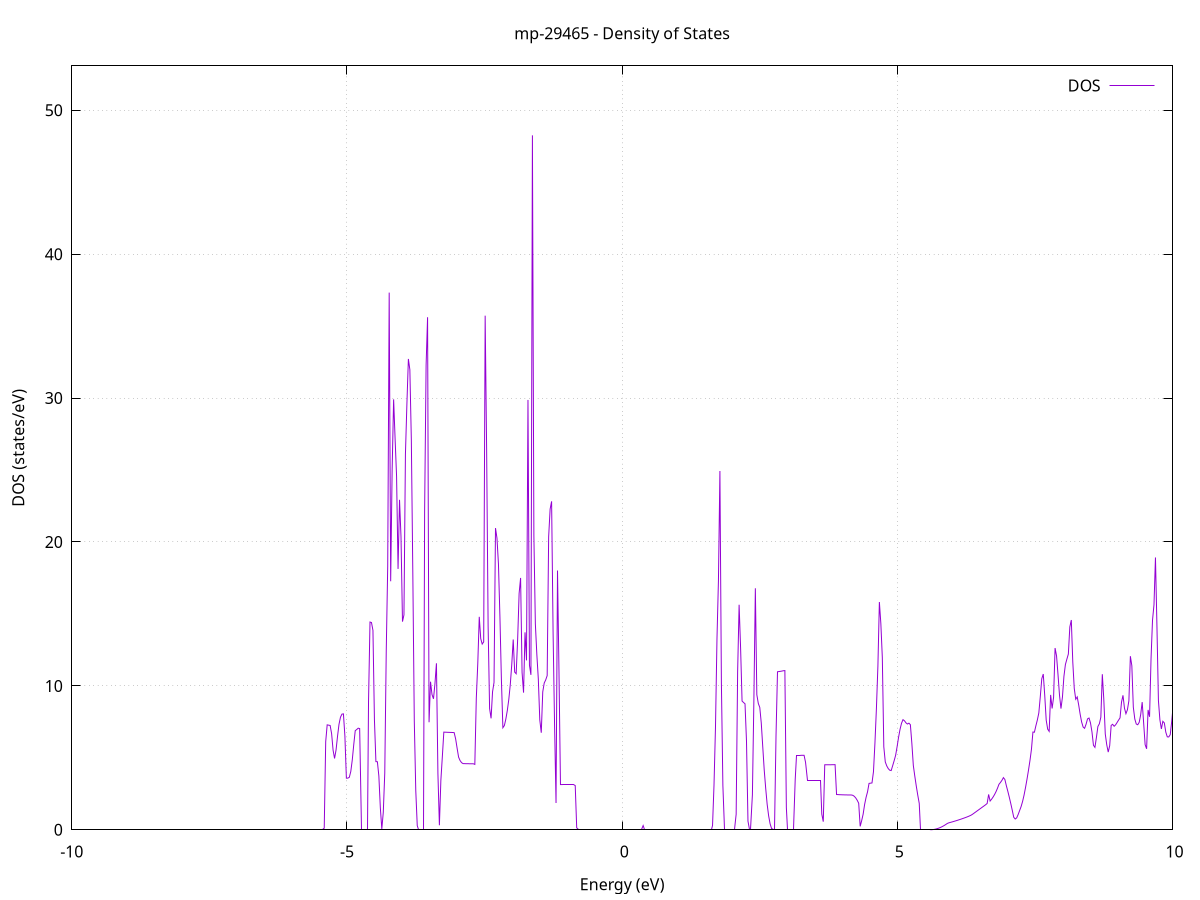 set title 'mp-29465 - Density of States'
set xlabel 'Energy (eV)'
set ylabel 'DOS (states/eV)'
set grid
set xrange [-10:10]
set yrange [0:53.088]
set xzeroaxis lt -1
set terminal png size 800,600
set output 'mp-29465_dos_gnuplot.png'
plot '-' using 1:2 with lines title 'DOS'
-37.364300 0.000000
-37.337500 0.000000
-37.310700 0.000000
-37.283800 0.000000
-37.257000 0.000000
-37.230200 0.000000
-37.203300 0.000000
-37.176500 0.000000
-37.149700 0.000000
-37.122900 0.000000
-37.096000 0.000000
-37.069200 0.000000
-37.042400 0.000000
-37.015600 0.000000
-36.988700 0.000000
-36.961900 0.000000
-36.935100 0.000000
-36.908200 0.000000
-36.881400 0.000000
-36.854600 0.000000
-36.827800 0.000000
-36.800900 0.000000
-36.774100 0.000000
-36.747300 0.000000
-36.720500 0.000000
-36.693600 0.000000
-36.666800 0.000000
-36.640000 0.000000
-36.613100 0.000000
-36.586300 0.000000
-36.559500 0.000000
-36.532700 0.000000
-36.505800 0.000000
-36.479000 0.000000
-36.452200 0.000000
-36.425400 0.000000
-36.398500 0.000000
-36.371700 0.000000
-36.344900 0.000000
-36.318000 0.000000
-36.291200 0.000000
-36.264400 0.000000
-36.237600 0.000000
-36.210700 0.000000
-36.183900 0.000000
-36.157100 0.000000
-36.130300 0.000000
-36.103400 0.000000
-36.076600 0.000000
-36.049800 0.000000
-36.023000 0.000000
-35.996100 0.000000
-35.969300 0.000000
-35.942500 0.000000
-35.915600 0.000000
-35.888800 0.000000
-35.862000 0.000000
-35.835200 0.000000
-35.808300 0.000000
-35.781500 0.000000
-35.754700 0.000000
-35.727900 0.000000
-35.701000 0.000000
-35.674200 0.000000
-35.647400 0.000000
-35.620500 0.000000
-35.593700 0.000000
-35.566900 0.000000
-35.540100 0.000000
-35.513200 0.000000
-35.486400 0.000000
-35.459600 0.000000
-35.432800 0.000000
-35.405900 0.000000
-35.379100 0.000000
-35.352300 0.000000
-35.325400 0.000000
-35.298600 0.000000
-35.271800 0.000000
-35.245000 0.000000
-35.218100 0.000000
-35.191300 0.000000
-35.164500 0.000000
-35.137700 0.000000
-35.110800 0.000000
-35.084000 0.000000
-35.057200 0.000000
-35.030300 0.000000
-35.003500 0.000000
-34.976700 0.000000
-34.949900 0.000000
-34.923000 0.000000
-34.896200 0.000000
-34.869400 0.000000
-34.842600 0.000000
-34.815700 0.000000
-34.788900 0.000000
-34.762100 0.000000
-34.735200 0.000000
-34.708400 87.591500
-34.681600 0.000000
-34.654800 473.503800
-34.627900 0.000000
-34.601100 0.000000
-34.574300 0.000000
-34.547500 0.000000
-34.520600 0.000000
-34.493800 0.000000
-34.467000 0.000000
-34.440100 75.509900
-34.413300 0.000000
-34.386500 0.000000
-34.359700 0.000000
-34.332800 0.000000
-34.306000 0.000000
-34.279200 0.000000
-34.252400 0.000000
-34.225500 0.000000
-34.198700 0.000000
-34.171900 0.000000
-34.145000 0.000000
-34.118200 0.000000
-34.091400 0.000000
-34.064600 0.000000
-34.037700 0.000000
-34.010900 0.000000
-33.984100 0.000000
-33.957300 0.000000
-33.930400 0.000000
-33.903600 0.000000
-33.876800 0.000000
-33.850000 0.000000
-33.823100 0.000000
-33.796300 0.000000
-33.769500 0.000000
-33.742600 0.000000
-33.715800 0.000000
-33.689000 0.000000
-33.662200 0.000000
-33.635300 0.000000
-33.608500 0.000000
-33.581700 0.000000
-33.554900 0.000000
-33.528000 0.000000
-33.501200 0.000000
-33.474400 0.000000
-33.447500 0.000000
-33.420700 0.000000
-33.393900 0.000000
-33.367100 0.000000
-33.340200 0.000000
-33.313400 0.000000
-33.286600 0.000000
-33.259800 0.000000
-33.232900 0.000000
-33.206100 0.000000
-33.179300 0.000000
-33.152400 0.000000
-33.125600 0.000000
-33.098800 0.000000
-33.072000 0.000000
-33.045100 0.000000
-33.018300 0.000000
-32.991500 0.000000
-32.964700 0.000000
-32.937800 0.000000
-32.911000 0.000000
-32.884200 0.000000
-32.857300 0.000000
-32.830500 0.000000
-32.803700 0.000000
-32.776900 0.000000
-32.750000 0.000000
-32.723200 0.000000
-32.696400 0.000000
-32.669600 0.000000
-32.642700 0.000000
-32.615900 0.000000
-32.589100 0.000000
-32.562200 0.000000
-32.535400 0.000000
-32.508600 0.000000
-32.481800 0.000000
-32.454900 0.000000
-32.428100 0.000000
-32.401300 0.000000
-32.374500 0.000000
-32.347600 0.000000
-32.320800 0.000000
-32.294000 0.000000
-32.267100 0.000000
-32.240300 0.000000
-32.213500 0.000000
-32.186700 0.000000
-32.159800 0.000000
-32.133000 0.000000
-32.106200 0.000000
-32.079400 0.000000
-32.052500 0.000000
-32.025700 0.000000
-31.998900 0.000000
-31.972000 0.000000
-31.945200 0.000000
-31.918400 0.000000
-31.891600 0.000000
-31.864700 0.000000
-31.837900 0.000000
-31.811100 0.000000
-31.784300 0.000000
-31.757400 0.000000
-31.730600 0.000000
-31.703800 0.000000
-31.677000 0.000000
-31.650100 0.000000
-31.623300 0.000000
-31.596500 0.000000
-31.569600 0.000000
-31.542800 0.000000
-31.516000 0.000000
-31.489200 0.000000
-31.462300 0.000000
-31.435500 0.000000
-31.408700 0.000000
-31.381900 0.000000
-31.355000 0.000000
-31.328200 0.000000
-31.301400 0.000000
-31.274500 0.000000
-31.247700 0.000000
-31.220900 0.000000
-31.194100 0.000000
-31.167200 0.000000
-31.140400 0.000000
-31.113600 0.000000
-31.086800 0.000000
-31.059900 0.000000
-31.033100 0.000000
-31.006300 0.000000
-30.979400 0.000000
-30.952600 0.000000
-30.925800 0.000000
-30.899000 0.000000
-30.872100 0.000000
-30.845300 0.000000
-30.818500 0.000000
-30.791700 0.000000
-30.764800 0.000000
-30.738000 0.000000
-30.711200 0.000000
-30.684300 0.000000
-30.657500 0.000000
-30.630700 0.000000
-30.603900 0.000000
-30.577000 0.000000
-30.550200 0.000000
-30.523400 0.000000
-30.496600 0.000000
-30.469700 0.000000
-30.442900 0.000000
-30.416100 0.000000
-30.389200 0.000000
-30.362400 0.000000
-30.335600 0.000000
-30.308800 0.000000
-30.281900 0.000000
-30.255100 0.000000
-30.228300 0.000000
-30.201500 0.000000
-30.174600 0.000000
-30.147800 0.000000
-30.121000 0.000000
-30.094100 0.000000
-30.067300 0.000000
-30.040500 0.000000
-30.013700 0.000000
-29.986800 0.000000
-29.960000 0.000000
-29.933200 0.000000
-29.906400 0.000000
-29.879500 0.000000
-29.852700 0.000000
-29.825900 0.000000
-29.799000 0.000000
-29.772200 0.000000
-29.745400 0.000000
-29.718600 0.000000
-29.691700 0.000000
-29.664900 0.000000
-29.638100 0.000000
-29.611300 0.000000
-29.584400 0.000000
-29.557600 0.000000
-29.530800 0.000000
-29.504000 0.000000
-29.477100 0.000000
-29.450300 0.000000
-29.423500 0.000000
-29.396600 0.000000
-29.369800 0.000000
-29.343000 0.000000
-29.316200 0.000000
-29.289300 0.000000
-29.262500 0.000000
-29.235700 0.000000
-29.208900 0.000000
-29.182000 0.000000
-29.155200 0.000000
-29.128400 0.000000
-29.101500 0.000000
-29.074700 0.000000
-29.047900 0.000000
-29.021100 0.000000
-28.994200 0.000000
-28.967400 0.000000
-28.940600 0.000000
-28.913800 0.000000
-28.886900 0.000000
-28.860100 0.000000
-28.833300 0.000000
-28.806400 0.000000
-28.779600 0.000000
-28.752800 0.000000
-28.726000 0.000000
-28.699100 0.000000
-28.672300 0.000000
-28.645500 0.000000
-28.618700 0.000000
-28.591800 0.000000
-28.565000 0.000000
-28.538200 0.000000
-28.511300 0.000000
-28.484500 0.000000
-28.457700 0.000000
-28.430900 0.000000
-28.404000 0.000000
-28.377200 0.000000
-28.350400 0.000000
-28.323600 0.000000
-28.296700 0.000000
-28.269900 0.000000
-28.243100 0.000000
-28.216200 0.000000
-28.189400 0.000000
-28.162600 0.000000
-28.135800 0.000000
-28.108900 0.000000
-28.082100 0.000000
-28.055300 0.000000
-28.028500 0.000000
-28.001600 0.000000
-27.974800 0.000000
-27.948000 0.000000
-27.921100 0.000000
-27.894300 0.000000
-27.867500 0.000000
-27.840700 0.000000
-27.813800 0.000000
-27.787000 0.000000
-27.760200 0.000000
-27.733400 0.000000
-27.706500 0.000000
-27.679700 0.000000
-27.652900 0.000000
-27.626000 0.000000
-27.599200 0.000000
-27.572400 0.000000
-27.545600 0.000000
-27.518700 0.000000
-27.491900 0.000000
-27.465100 0.000000
-27.438300 0.000000
-27.411400 0.000000
-27.384600 0.000000
-27.357800 0.000000
-27.331000 0.000000
-27.304100 0.000000
-27.277300 0.000000
-27.250500 0.000000
-27.223600 0.000000
-27.196800 0.000000
-27.170000 0.000000
-27.143200 0.000000
-27.116300 0.000000
-27.089500 0.000000
-27.062700 0.000000
-27.035900 0.000000
-27.009000 0.000000
-26.982200 0.000000
-26.955400 0.000000
-26.928500 0.000000
-26.901700 0.000000
-26.874900 0.000000
-26.848100 0.000000
-26.821200 0.000000
-26.794400 0.000000
-26.767600 0.000000
-26.740800 0.000000
-26.713900 0.000000
-26.687100 0.000000
-26.660300 0.000000
-26.633400 0.000000
-26.606600 0.000000
-26.579800 0.000000
-26.553000 0.000000
-26.526100 0.000000
-26.499300 0.000000
-26.472500 0.000000
-26.445700 0.000000
-26.418800 0.000000
-26.392000 0.000000
-26.365200 0.000000
-26.338300 0.000000
-26.311500 0.000000
-26.284700 0.000000
-26.257900 0.000000
-26.231000 0.000000
-26.204200 0.000000
-26.177400 0.000000
-26.150600 0.000000
-26.123700 0.000000
-26.096900 0.000000
-26.070100 0.000000
-26.043200 0.000000
-26.016400 0.000000
-25.989600 0.000000
-25.962800 0.000000
-25.935900 0.000000
-25.909100 0.000000
-25.882300 0.000000
-25.855500 0.000000
-25.828600 0.000000
-25.801800 0.000000
-25.775000 0.000000
-25.748100 0.000000
-25.721300 0.000000
-25.694500 0.000000
-25.667700 0.000000
-25.640800 0.000000
-25.614000 0.000000
-25.587200 0.000000
-25.560400 0.000000
-25.533500 0.000000
-25.506700 0.000000
-25.479900 0.000000
-25.453000 0.000000
-25.426200 0.000000
-25.399400 0.000000
-25.372600 0.000000
-25.345700 0.000000
-25.318900 0.000000
-25.292100 0.000000
-25.265300 0.000000
-25.238400 0.000000
-25.211600 0.000000
-25.184800 0.000000
-25.157900 0.000000
-25.131100 0.000000
-25.104300 0.000000
-25.077500 0.000000
-25.050600 0.000000
-25.023800 0.000000
-24.997000 0.000000
-24.970200 0.000000
-24.943300 0.000000
-24.916500 0.000000
-24.889700 0.000000
-24.862900 0.000000
-24.836000 0.000000
-24.809200 0.000000
-24.782400 0.000000
-24.755500 0.000000
-24.728700 0.000000
-24.701900 0.000000
-24.675100 0.000000
-24.648200 0.000000
-24.621400 0.000000
-24.594600 0.000000
-24.567800 0.000000
-24.540900 0.000000
-24.514100 0.000000
-24.487300 0.000000
-24.460400 0.000000
-24.433600 0.000000
-24.406800 0.000000
-24.380000 0.000000
-24.353100 0.000000
-24.326300 0.000000
-24.299500 0.000000
-24.272700 0.000000
-24.245800 0.000000
-24.219000 0.000000
-24.192200 0.000000
-24.165300 0.000000
-24.138500 0.000000
-24.111700 0.000000
-24.084900 0.000000
-24.058000 0.000000
-24.031200 0.000000
-24.004400 0.000000
-23.977600 0.000000
-23.950700 0.000000
-23.923900 0.000000
-23.897100 0.000000
-23.870200 0.000000
-23.843400 0.000000
-23.816600 0.000000
-23.789800 0.000000
-23.762900 0.000000
-23.736100 0.000000
-23.709300 0.000000
-23.682500 0.000000
-23.655600 0.000000
-23.628800 0.000000
-23.602000 0.000000
-23.575100 0.000000
-23.548300 0.000000
-23.521500 0.000000
-23.494700 0.000000
-23.467800 0.000000
-23.441000 0.000000
-23.414200 0.000000
-23.387400 0.000000
-23.360500 0.000000
-23.333700 0.000000
-23.306900 0.000000
-23.280000 0.000000
-23.253200 0.000000
-23.226400 0.000000
-23.199600 0.000000
-23.172700 0.000000
-23.145900 0.000000
-23.119100 0.000000
-23.092300 0.000000
-23.065400 0.000000
-23.038600 0.000000
-23.011800 0.000000
-22.984900 0.000000
-22.958100 0.000000
-22.931300 0.000000
-22.904500 0.000000
-22.877600 0.000000
-22.850800 0.000000
-22.824000 0.000000
-22.797200 0.000000
-22.770300 0.000000
-22.743500 0.000000
-22.716700 0.000000
-22.689900 0.000000
-22.663000 0.000000
-22.636200 0.000000
-22.609400 0.000000
-22.582500 0.000000
-22.555700 0.000000
-22.528900 0.000000
-22.502100 0.000000
-22.475200 0.000000
-22.448400 0.000000
-22.421600 0.000000
-22.394800 0.000000
-22.367900 0.000000
-22.341100 0.000000
-22.314300 0.000000
-22.287400 0.000000
-22.260600 0.000000
-22.233800 0.000000
-22.207000 0.000000
-22.180100 0.000000
-22.153300 0.000000
-22.126500 0.000000
-22.099700 0.000000
-22.072800 0.000000
-22.046000 0.000000
-22.019200 0.000000
-21.992300 0.000000
-21.965500 0.000000
-21.938700 0.000000
-21.911900 0.000000
-21.885000 0.000000
-21.858200 0.000000
-21.831400 0.000000
-21.804600 0.000000
-21.777700 0.000000
-21.750900 0.000000
-21.724100 0.000000
-21.697200 0.000000
-21.670400 0.000000
-21.643600 0.000000
-21.616800 0.000000
-21.589900 0.000000
-21.563100 0.000000
-21.536300 0.000000
-21.509500 0.000000
-21.482600 0.000000
-21.455800 0.000000
-21.429000 0.000000
-21.402100 0.000000
-21.375300 0.000000
-21.348500 0.000000
-21.321700 0.000000
-21.294800 0.000000
-21.268000 0.000000
-21.241200 0.000000
-21.214400 0.000000
-21.187500 0.000000
-21.160700 0.000000
-21.133900 0.000000
-21.107000 0.000000
-21.080200 0.000000
-21.053400 0.000000
-21.026600 0.000000
-20.999700 0.000000
-20.972900 0.000000
-20.946100 0.000000
-20.919300 0.000000
-20.892400 0.000000
-20.865600 0.000000
-20.838800 0.000000
-20.811900 0.000000
-20.785100 0.000000
-20.758300 0.000000
-20.731500 0.000000
-20.704600 0.000000
-20.677800 0.000000
-20.651000 0.000000
-20.624200 0.000000
-20.597300 0.000000
-20.570500 0.000000
-20.543700 0.000000
-20.516900 0.000000
-20.490000 0.000000
-20.463200 0.000000
-20.436400 0.000000
-20.409500 0.000000
-20.382700 0.000000
-20.355900 0.000000
-20.329100 0.000000
-20.302200 0.000000
-20.275400 0.000000
-20.248600 0.000000
-20.221800 0.000000
-20.194900 0.000000
-20.168100 0.000000
-20.141300 0.000000
-20.114400 0.000000
-20.087600 0.000000
-20.060800 0.000000
-20.034000 0.000000
-20.007100 0.000000
-19.980300 0.000000
-19.953500 0.000000
-19.926700 0.000000
-19.899800 0.000000
-19.873000 0.000000
-19.846200 0.000000
-19.819300 0.000000
-19.792500 0.000000
-19.765700 0.000000
-19.738900 0.000000
-19.712000 0.000000
-19.685200 0.000000
-19.658400 0.000000
-19.631600 0.000000
-19.604700 0.000000
-19.577900 0.000000
-19.551100 0.000000
-19.524200 0.000000
-19.497400 0.000000
-19.470600 0.000000
-19.443800 0.000000
-19.416900 0.000000
-19.390100 0.000000
-19.363300 0.000000
-19.336500 0.000000
-19.309600 0.000000
-19.282800 0.000000
-19.256000 0.000000
-19.229100 0.000000
-19.202300 0.000000
-19.175500 0.000000
-19.148700 0.000000
-19.121800 0.000000
-19.095000 0.000000
-19.068200 0.000000
-19.041400 0.000000
-19.014500 0.000000
-18.987700 0.000000
-18.960900 0.000000
-18.934000 0.000000
-18.907200 0.000000
-18.880400 0.000000
-18.853600 0.000000
-18.826700 0.000000
-18.799900 0.000000
-18.773100 0.000000
-18.746300 0.000000
-18.719400 0.000000
-18.692600 0.000000
-18.665800 0.000000
-18.638900 0.000000
-18.612100 0.000000
-18.585300 0.000000
-18.558500 0.000000
-18.531600 0.000000
-18.504800 0.000000
-18.478000 0.000000
-18.451200 0.000000
-18.424300 0.000000
-18.397500 0.000000
-18.370700 0.000000
-18.343900 0.000000
-18.317000 0.000000
-18.290200 0.000000
-18.263400 0.000000
-18.236500 0.000000
-18.209700 0.000000
-18.182900 0.000000
-18.156100 0.000000
-18.129200 0.000000
-18.102400 0.000000
-18.075600 0.000000
-18.048800 0.000000
-18.021900 0.000000
-17.995100 0.000000
-17.968300 0.000000
-17.941400 0.000000
-17.914600 0.000000
-17.887800 0.000000
-17.861000 0.000000
-17.834100 0.000000
-17.807300 0.000000
-17.780500 0.000000
-17.753700 0.000000
-17.726800 0.000000
-17.700000 0.000000
-17.673200 0.000000
-17.646300 0.000000
-17.619500 0.000000
-17.592700 0.000000
-17.565900 0.000000
-17.539000 0.000000
-17.512200 0.000000
-17.485400 0.000000
-17.458600 0.000000
-17.431700 0.000000
-17.404900 0.000000
-17.378100 0.000000
-17.351200 0.000000
-17.324400 0.000000
-17.297600 0.000000
-17.270800 0.000000
-17.243900 0.000000
-17.217100 0.000000
-17.190300 0.000000
-17.163500 0.000000
-17.136600 0.000000
-17.109800 0.000000
-17.083000 0.000000
-17.056100 0.000000
-17.029300 0.000000
-17.002500 0.000000
-16.975700 0.000000
-16.948800 0.000000
-16.922000 0.000000
-16.895200 0.000000
-16.868400 0.000000
-16.841500 0.000000
-16.814700 0.000000
-16.787900 0.000000
-16.761000 0.000000
-16.734200 0.000000
-16.707400 0.000000
-16.680600 0.000000
-16.653700 0.000000
-16.626900 0.000000
-16.600100 0.000000
-16.573300 0.000000
-16.546400 0.000000
-16.519600 0.000000
-16.492800 0.000000
-16.465900 0.000000
-16.439100 0.000000
-16.412300 0.000000
-16.385500 0.000000
-16.358600 0.000000
-16.331800 0.000000
-16.305000 0.000000
-16.278200 0.000000
-16.251300 0.000000
-16.224500 0.000000
-16.197700 0.000000
-16.170900 0.000000
-16.144000 0.000000
-16.117200 0.000000
-16.090400 0.000000
-16.063500 0.000000
-16.036700 0.000000
-16.009900 0.000000
-15.983100 0.000000
-15.956200 0.000000
-15.929400 0.000000
-15.902600 0.000000
-15.875800 0.000000
-15.848900 0.000000
-15.822100 0.000000
-15.795300 0.000000
-15.768400 0.000000
-15.741600 0.000000
-15.714800 0.000000
-15.688000 0.000000
-15.661100 0.000000
-15.634300 0.000000
-15.607500 0.000000
-15.580700 0.003400
-15.553800 9.785900
-15.527000 14.545800
-15.500200 14.142400
-15.473300 11.256600
-15.446500 11.293700
-15.419700 11.335700
-15.392900 0.000000
-15.366000 0.000000
-15.339200 0.000000
-15.312400 0.000000
-15.285600 0.000000
-15.258700 0.000000
-15.231900 559.728500
-15.205100 0.000000
-15.178200 0.000000
-15.151400 0.000000
-15.124600 0.000000
-15.097800 0.000000
-15.070900 0.000000
-15.044100 0.000000
-15.017300 0.000000
-14.990500 0.000000
-14.963600 0.000000
-14.936800 0.000000
-14.910000 0.000000
-14.883100 0.000000
-14.856300 9.176900
-14.829500 9.171200
-14.802700 9.165800
-14.775800 9.160400
-14.749000 11.865500
-14.722200 11.865700
-14.695400 11.866100
-14.668500 0.000000
-14.641700 0.000000
-14.614900 0.000000
-14.588000 0.000000
-14.561200 0.000000
-14.534400 0.000000
-14.507600 0.000000
-14.480700 0.000000
-14.453900 0.000000
-14.427100 0.000000
-14.400300 0.000000
-14.373400 0.000000
-14.346600 64.303800
-14.319800 20.166300
-14.292900 0.000000
-14.266100 0.000000
-14.239300 0.000000
-14.212500 39.430700
-14.185600 65.299000
-14.158800 0.000000
-14.132000 0.000000
-14.105200 0.000000
-14.078300 25.383200
-14.051500 15.748000
-14.024700 12.886100
-13.997800 12.896400
-13.971000 1.377200
-13.944200 0.000000
-13.917400 11.796100
-13.890500 12.084700
-13.863700 12.080600
-13.836900 21.204200
-13.810100 22.463700
-13.783200 0.000000
-13.756400 0.000000
-13.729600 0.000000
-13.702800 0.000000
-13.675900 0.000000
-13.649100 0.000000
-13.622300 0.000000
-13.595400 0.000000
-13.568600 0.000000
-13.541800 0.000000
-13.515000 0.000000
-13.488100 0.000000
-13.461300 0.000000
-13.434500 0.000000
-13.407700 0.000000
-13.380800 0.000000
-13.354000 0.000000
-13.327200 0.000000
-13.300300 0.000000
-13.273500 0.000000
-13.246700 0.000000
-13.219900 0.000000
-13.193000 0.000000
-13.166200 0.000000
-13.139400 0.000000
-13.112600 0.000000
-13.085700 0.000000
-13.058900 0.000000
-13.032100 0.000000
-13.005200 0.000000
-12.978400 0.000000
-12.951600 0.000000
-12.924800 0.000000
-12.897900 0.000000
-12.871100 0.000000
-12.844300 0.000000
-12.817500 0.000000
-12.790600 0.000000
-12.763800 0.000000
-12.737000 0.000000
-12.710100 0.000000
-12.683300 0.000000
-12.656500 0.000000
-12.629700 0.000000
-12.602800 0.000000
-12.576000 0.000000
-12.549200 0.000000
-12.522400 0.000000
-12.495500 0.000000
-12.468700 0.000000
-12.441900 0.000000
-12.415000 0.000000
-12.388200 0.000000
-12.361400 0.000000
-12.334600 0.000000
-12.307700 0.000000
-12.280900 0.000000
-12.254100 0.000000
-12.227300 0.000000
-12.200400 0.000000
-12.173600 0.000000
-12.146800 0.000000
-12.119900 0.000000
-12.093100 0.000000
-12.066300 0.000000
-12.039500 0.000000
-12.012600 0.000000
-11.985800 0.000000
-11.959000 0.000000
-11.932200 0.000000
-11.905300 0.000000
-11.878500 0.000000
-11.851700 0.000000
-11.824800 0.000000
-11.798000 0.000000
-11.771200 0.000000
-11.744400 0.000000
-11.717500 0.000000
-11.690700 0.000000
-11.663900 0.000000
-11.637100 0.000000
-11.610200 0.000000
-11.583400 0.000000
-11.556600 0.000000
-11.529800 0.000000
-11.502900 0.000000
-11.476100 0.000000
-11.449300 0.000000
-11.422400 0.000000
-11.395600 0.000000
-11.368800 0.000000
-11.342000 0.000000
-11.315100 0.000000
-11.288300 0.000000
-11.261500 0.000000
-11.234700 0.000000
-11.207800 0.000000
-11.181000 0.000000
-11.154200 0.000000
-11.127300 0.000000
-11.100500 0.000000
-11.073700 0.000000
-11.046900 0.000000
-11.020000 0.000000
-10.993200 0.000000
-10.966400 0.000000
-10.939600 0.000000
-10.912700 0.000000
-10.885900 0.000000
-10.859100 0.000000
-10.832200 0.000000
-10.805400 0.000000
-10.778600 0.000000
-10.751800 0.000000
-10.724900 0.000000
-10.698100 0.000000
-10.671300 0.000000
-10.644500 0.000000
-10.617600 0.000000
-10.590800 0.000000
-10.564000 0.000000
-10.537100 0.000000
-10.510300 0.000000
-10.483500 0.000000
-10.456700 0.000000
-10.429800 0.000000
-10.403000 0.000000
-10.376200 0.000000
-10.349400 0.000000
-10.322500 0.000000
-10.295700 0.000000
-10.268900 0.000000
-10.242000 0.000000
-10.215200 0.000000
-10.188400 0.000000
-10.161600 0.000000
-10.134700 0.000000
-10.107900 0.000000
-10.081100 0.000000
-10.054300 0.000000
-10.027400 0.000000
-10.000600 0.000000
-9.973800 0.000000
-9.946900 0.000000
-9.920100 0.000000
-9.893300 0.000000
-9.866500 0.000000
-9.839600 0.000000
-9.812800 0.000000
-9.786000 0.000000
-9.759200 0.000000
-9.732300 0.000000
-9.705500 0.000000
-9.678700 0.000000
-9.651800 0.000000
-9.625000 0.000000
-9.598200 0.000000
-9.571400 0.000000
-9.544500 0.000000
-9.517700 0.000000
-9.490900 0.000000
-9.464100 0.000000
-9.437200 0.000000
-9.410400 0.000000
-9.383600 0.000000
-9.356800 0.000000
-9.329900 0.000000
-9.303100 0.000000
-9.276300 0.000000
-9.249400 0.000000
-9.222600 0.000000
-9.195800 0.000000
-9.169000 0.000000
-9.142100 0.000000
-9.115300 0.000000
-9.088500 0.000000
-9.061700 0.000000
-9.034800 0.000000
-9.008000 0.000000
-8.981200 0.000000
-8.954300 0.000000
-8.927500 0.000000
-8.900700 0.000000
-8.873900 0.000000
-8.847000 0.000000
-8.820200 0.000000
-8.793400 0.000000
-8.766600 0.000000
-8.739700 0.000000
-8.712900 0.000000
-8.686100 0.000000
-8.659200 0.000000
-8.632400 0.000000
-8.605600 0.000000
-8.578800 0.000000
-8.551900 0.000000
-8.525100 0.000000
-8.498300 0.000000
-8.471500 0.000000
-8.444600 0.000000
-8.417800 0.000000
-8.391000 0.000000
-8.364100 0.000000
-8.337300 0.000000
-8.310500 0.000000
-8.283700 0.000000
-8.256800 0.000000
-8.230000 0.000000
-8.203200 0.000000
-8.176400 0.000000
-8.149500 0.000000
-8.122700 0.000000
-8.095900 0.000000
-8.069000 0.000000
-8.042200 0.000000
-8.015400 0.000000
-7.988600 0.000000
-7.961700 0.000000
-7.934900 0.000000
-7.908100 0.000000
-7.881300 0.000000
-7.854400 0.000000
-7.827600 0.000000
-7.800800 0.000000
-7.773900 0.000000
-7.747100 0.000000
-7.720300 0.000000
-7.693500 0.000000
-7.666600 0.000000
-7.639800 0.000000
-7.613000 0.000000
-7.586200 0.000000
-7.559300 0.000000
-7.532500 0.000000
-7.505700 0.000000
-7.478800 0.000000
-7.452000 0.000000
-7.425200 0.000000
-7.398400 0.000000
-7.371500 0.000000
-7.344700 0.000000
-7.317900 0.000000
-7.291100 0.000000
-7.264200 0.000000
-7.237400 0.000000
-7.210600 0.000000
-7.183800 0.000000
-7.156900 0.000000
-7.130100 0.000000
-7.103300 0.000000
-7.076400 0.000000
-7.049600 0.000000
-7.022800 0.000000
-6.996000 0.000000
-6.969100 0.000000
-6.942300 0.000000
-6.915500 0.000000
-6.888700 0.000000
-6.861800 0.000000
-6.835000 0.000000
-6.808200 0.000000
-6.781300 0.000000
-6.754500 0.000000
-6.727700 0.000000
-6.700900 0.000000
-6.674000 0.000000
-6.647200 0.000000
-6.620400 0.000000
-6.593600 0.000000
-6.566700 0.000000
-6.539900 0.000000
-6.513100 0.000000
-6.486200 0.000000
-6.459400 0.000000
-6.432600 0.000000
-6.405800 0.000000
-6.378900 0.000000
-6.352100 0.000000
-6.325300 0.000000
-6.298500 0.000000
-6.271600 0.000000
-6.244800 0.000000
-6.218000 0.000000
-6.191100 0.000000
-6.164300 0.000000
-6.137500 0.000000
-6.110700 0.000000
-6.083800 0.000000
-6.057000 0.000000
-6.030200 0.000000
-6.003400 0.000000
-5.976500 0.000000
-5.949700 0.000000
-5.922900 0.000000
-5.896000 0.000000
-5.869200 0.000000
-5.842400 0.000000
-5.815600 0.000000
-5.788700 0.000000
-5.761900 0.000000
-5.735100 0.000000
-5.708300 0.000000
-5.681400 0.000000
-5.654600 0.000000
-5.627800 0.000000
-5.600900 0.000000
-5.574100 0.000000
-5.547300 0.000000
-5.520500 0.000000
-5.493600 0.000000
-5.466800 0.000000
-5.440000 0.000000
-5.413200 0.112600
-5.386300 6.130000
-5.359500 7.291800
-5.332700 7.270400
-5.305800 7.248400
-5.279000 6.679700
-5.252200 5.530100
-5.225400 4.957400
-5.198500 5.539600
-5.171700 6.490100
-5.144900 7.326300
-5.118100 7.820800
-5.091200 8.037500
-5.064400 8.055300
-5.037600 6.514200
-5.010700 3.585300
-4.983900 3.590200
-4.957100 3.648600
-4.930300 4.056100
-4.903400 4.860800
-4.876600 5.925600
-4.849800 6.887300
-4.823000 6.967100
-4.796100 7.060100
-4.769300 7.033500
-4.742500 0.000000
-4.715700 0.000000
-4.688800 0.000000
-4.662000 0.000000
-4.635200 0.000000
-4.608300 8.911500
-4.581500 14.438300
-4.554700 14.403300
-4.527900 13.856700
-4.501000 7.644900
-4.474200 4.736400
-4.447400 4.728400
-4.420600 3.738200
-4.393700 1.530100
-4.366900 0.058700
-4.340100 1.216200
-4.313200 3.946700
-4.286400 12.383200
-4.259600 18.327200
-4.232800 37.329800
-4.205900 17.271400
-4.179100 25.026200
-4.152300 29.912200
-4.125500 27.182000
-4.098600 24.556700
-4.071800 18.127400
-4.045000 22.929200
-4.018100 20.353000
-3.991300 14.464800
-3.964500 14.935200
-3.937700 26.107200
-3.910800 29.621000
-3.884000 32.720100
-3.857200 31.970800
-3.830400 27.103500
-3.803500 17.820300
-3.776700 7.563000
-3.749900 2.728800
-3.723000 0.285700
-3.696200 0.000000
-3.669400 0.000000
-3.642600 0.000000
-3.615700 0.000000
-3.588900 22.195700
-3.562100 32.282300
-3.535300 35.619200
-3.508400 7.471300
-3.481600 10.291300
-3.454800 9.397500
-3.427900 9.101600
-3.401100 10.159900
-3.374300 11.568900
-3.347500 3.913500
-3.320600 0.314000
-3.293800 3.438500
-3.267000 5.084100
-3.240200 6.787000
-3.213300 6.781900
-3.186500 6.777000
-3.159700 6.772400
-3.132800 6.768000
-3.106000 6.763900
-3.079200 6.760100
-3.052400 6.751600
-3.025500 6.316500
-2.998700 5.669900
-2.971900 5.049800
-2.945100 4.811500
-2.918200 4.667600
-2.891400 4.600100
-2.864600 4.595500
-2.837700 4.593300
-2.810900 4.591300
-2.784100 4.589500
-2.757300 4.587900
-2.730400 4.586500
-2.703600 4.585300
-2.676800 4.542800
-2.650000 9.147800
-2.623100 11.565900
-2.596300 14.798700
-2.569500 13.282300
-2.542700 12.905300
-2.515800 13.056900
-2.489000 35.726100
-2.462200 26.374500
-2.435300 14.172400
-2.408500 8.427500
-2.381700 7.744400
-2.354900 9.583200
-2.328000 10.239800
-2.301200 20.966000
-2.274400 20.265700
-2.247600 18.482600
-2.220700 14.797900
-2.193900 10.445200
-2.167100 7.091500
-2.140200 7.242400
-2.113400 7.689900
-2.086600 8.286700
-2.059800 9.050700
-2.032900 10.074700
-2.006100 11.463600
-1.979300 13.223700
-1.952500 10.957900
-1.925600 10.844100
-1.898800 13.222100
-1.872000 16.425500
-1.845100 17.502000
-1.818300 10.936400
-1.791500 9.530300
-1.764700 13.722000
-1.737800 11.772900
-1.711000 29.872200
-1.684200 11.437300
-1.657400 10.765300
-1.630500 48.262200
-1.603700 20.435000
-1.576900 14.307300
-1.550000 12.178100
-1.523200 10.477200
-1.496400 7.636100
-1.469600 6.744200
-1.442700 9.581200
-1.415900 10.198900
-1.389100 10.414000
-1.362300 10.714300
-1.335400 20.363800
-1.308600 22.287000
-1.281800 22.824100
-1.254900 13.752600
-1.228100 7.331300
-1.201300 1.861900
-1.174500 18.013800
-1.147600 10.970200
-1.120800 3.142800
-1.094000 3.142600
-1.067200 3.142400
-1.040300 3.142300
-1.013500 3.142100
-0.986700 3.142000
-0.959800 3.141900
-0.933000 3.141800
-0.906200 3.141700
-0.879400 3.141600
-0.852500 3.071500
-0.825700 0.138300
-0.798900 0.000000
-0.772100 0.000000
-0.745200 0.000000
-0.718400 0.000000
-0.691600 0.000000
-0.664700 0.000000
-0.637900 0.000000
-0.611100 0.000000
-0.584300 0.000000
-0.557400 0.000000
-0.530600 0.000000
-0.503800 0.000000
-0.477000 0.000000
-0.450100 0.000000
-0.423300 0.000000
-0.396500 0.000000
-0.369700 0.000000
-0.342800 0.000000
-0.316000 0.000000
-0.289200 0.000000
-0.262300 0.000000
-0.235500 0.000000
-0.208700 0.000000
-0.181900 0.000000
-0.155000 0.000000
-0.128200 0.000000
-0.101400 0.000000
-0.074600 0.000000
-0.047700 0.000000
-0.020900 0.000000
0.005900 0.000000
0.032800 0.000000
0.059600 0.000000
0.086400 0.000000
0.113200 0.000000
0.140100 0.000000
0.166900 0.000000
0.193700 0.000000
0.220500 0.000000
0.247400 0.000000
0.274200 0.000000
0.301000 0.000000
0.327900 0.000000
0.354700 0.000000
0.381500 0.293800
0.408300 0.000000
0.435200 0.000000
0.462000 0.000000
0.488800 0.000000
0.515600 0.000000
0.542500 0.000000
0.569300 0.000000
0.596100 0.000000
0.623000 0.000000
0.649800 0.000000
0.676600 0.000000
0.703400 0.000000
0.730300 0.000000
0.757100 0.000000
0.783900 0.000000
0.810700 0.000000
0.837600 0.000000
0.864400 0.000000
0.891200 0.000000
0.918100 0.000000
0.944900 0.000000
0.971700 0.000000
0.998500 0.000000
1.025400 0.000000
1.052200 0.000000
1.079000 0.000000
1.105800 0.000000
1.132700 0.000000
1.159500 0.000000
1.186300 0.000000
1.213200 0.000000
1.240000 0.000000
1.266800 0.000000
1.293600 0.000000
1.320500 0.000000
1.347300 0.000000
1.374100 0.000000
1.400900 0.000000
1.427800 0.000000
1.454600 0.000000
1.481400 0.000000
1.508300 0.000000
1.535100 0.000000
1.561900 0.000000
1.588700 0.000000
1.615600 0.000000
1.642400 0.299200
1.669200 3.104700
1.696000 7.130000
1.722900 13.242000
1.749700 17.332100
1.776500 24.934100
1.803300 10.203000
1.830200 3.085900
1.857000 0.000000
1.883800 0.000000
1.910700 0.000000
1.937500 0.000000
1.964300 0.000000
1.991100 0.000000
2.018000 0.000000
2.044800 0.000000
2.071600 1.078200
2.098400 10.980300
2.125300 15.639300
2.152100 12.651700
2.178900 8.946300
2.205800 8.845000
2.232600 8.754700
2.259400 6.169800
2.286200 0.601600
2.313100 0.000000
2.339900 0.000000
2.366700 2.423800
2.393500 8.973400
2.420400 16.782200
2.447200 9.386100
2.474000 8.780700
2.500900 8.500800
2.527700 7.429000
2.554500 5.792700
2.581300 4.169300
2.608200 2.887000
2.635000 1.767300
2.661800 0.968600
2.688600 0.409200
2.715500 0.087100
2.742300 0.000000
2.769100 0.000000
2.796000 6.551600
2.822800 10.980200
2.849600 10.996700
2.876400 11.011500
2.903300 11.030200
2.930100 11.052700
2.956900 11.061800
2.983700 1.541700
3.010600 0.000000
3.037400 0.000000
3.064200 0.000000
3.091100 0.000000
3.117900 0.000000
3.144700 3.495200
3.171500 5.174400
3.198400 5.174300
3.225200 5.174400
3.252000 5.174900
3.278800 5.175700
3.305700 5.176900
3.332500 4.688700
3.359300 3.457100
3.386200 3.457100
3.413000 3.457100
3.439800 3.457200
3.466600 3.457200
3.493500 3.457300
3.520300 3.457300
3.547100 3.457300
3.573900 3.457400
3.600800 3.457400
3.627600 1.084100
3.654400 0.564100
3.681300 4.516800
3.708100 4.516500
3.734900 4.516800
3.761700 4.517700
3.788600 4.519100
3.815400 4.521100
3.842200 4.523600
3.869000 4.526700
3.895900 2.449400
3.922700 2.443800
3.949500 2.438700
3.976300 2.434200
4.003200 2.430200
4.030000 2.426800
4.056800 2.423900
4.083700 2.421600
4.110500 2.419800
4.137300 2.418600
4.164100 2.417900
4.191000 2.395300
4.217800 2.326500
4.244600 2.211300
4.271400 2.049900
4.298300 1.842200
4.325100 0.236400
4.351900 0.630200
4.378800 1.082000
4.405600 1.756300
4.432400 2.253100
4.459200 2.642100
4.486100 3.223400
4.512900 3.239000
4.539700 3.254300
4.566500 4.030500
4.593400 6.032400
4.620200 8.430600
4.647000 11.352700
4.673900 15.828800
4.700700 14.335000
4.727500 11.969200
4.754300 5.767800
4.781200 4.715700
4.808000 4.439500
4.834800 4.254000
4.861600 4.139800
4.888500 4.115700
4.915300 4.451700
4.942100 4.797200
4.969000 5.172900
4.995800 5.769300
5.022600 6.430100
5.049400 6.978500
5.076300 7.404300
5.103100 7.653700
5.129900 7.574600
5.156700 7.433000
5.183600 7.349900
5.210400 7.408500
5.237200 7.304400
5.264100 6.000000
5.290900 4.465100
5.317700 3.722800
5.344500 3.036600
5.371400 2.406700
5.398200 1.833100
5.425000 0.000000
5.451800 0.000000
5.478700 0.000000
5.505500 0.000000
5.532300 0.000000
5.559200 0.000000
5.586000 0.000000
5.612800 0.002000
5.639600 0.010100
5.666500 0.024600
5.693300 0.045500
5.720100 0.072600
5.746900 0.106100
5.773800 0.146000
5.800600 0.192100
5.827400 0.244600
5.854300 0.303400
5.881100 0.368600
5.907900 0.438100
5.934700 0.481600
5.961600 0.509800
5.988400 0.538400
6.015200 0.567900
6.042000 0.598400
6.068900 0.629800
6.095700 0.662200
6.122500 0.695500
6.149400 0.729800
6.176200 0.764900
6.203000 0.801100
6.229800 0.838100
6.256700 0.876200
6.283500 0.917000
6.310300 0.961100
6.337100 1.008600
6.364000 1.071200
6.390800 1.144600
6.417600 1.219200
6.444400 1.293800
6.471300 1.368400
6.498100 1.443000
6.524900 1.517500
6.551800 1.592000
6.578600 1.666500
6.605400 1.742100
6.632200 1.827300
6.659100 2.457900
6.685900 1.998300
6.712700 2.124000
6.739500 2.273100
6.766400 2.445600
6.793200 2.648900
6.820000 2.887500
6.846900 3.161500
6.873700 3.285500
6.900500 3.433700
6.927300 3.625500
6.954200 3.494000
6.981000 3.065200
7.007800 2.675700
7.034600 2.261400
7.061500 1.822500
7.088300 1.358900
7.115100 0.872100
7.142000 0.748700
7.168800 0.826500
7.195600 1.062400
7.222400 1.338200
7.249300 1.614100
7.276100 1.969200
7.302900 2.410100
7.329700 2.939500
7.356600 3.520300
7.383400 4.142300
7.410200 4.812600
7.437100 5.591800
7.463900 6.793900
7.490700 6.779500
7.517500 7.224900
7.544400 7.631300
7.571200 8.120700
7.598000 9.256600
7.624800 10.494200
7.651700 10.822800
7.678500 9.344300
7.705300 7.621800
7.732200 6.991800
7.759000 6.838900
7.785800 9.372600
7.812600 8.431000
7.839500 9.211500
7.866300 12.629500
7.893100 12.085800
7.919900 10.773700
7.946800 9.358400
7.973600 8.422700
8.000400 9.225700
8.027300 10.659300
8.054100 11.483500
8.080900 11.857800
8.107700 12.213100
8.134600 14.096000
8.161400 14.577200
8.188200 11.658900
8.215000 9.824200
8.241900 9.071900
8.268700 9.232300
8.295500 8.672000
8.322400 8.022100
8.349200 7.486100
8.376000 7.140600
8.402800 7.051000
8.429700 7.337500
8.456500 7.709200
8.483300 7.766600
8.510100 7.422500
8.537000 6.791900
8.563800 5.871100
8.590600 5.726800
8.617400 6.414400
8.644300 7.177600
8.671100 7.366200
8.697900 7.820200
8.724800 10.811900
8.751600 9.074300
8.778400 6.659200
8.805200 5.909600
8.832100 5.399300
8.858900 5.842900
8.885700 7.253800
8.912500 7.329800
8.939400 7.192700
8.966200 7.292200
8.993000 7.452300
9.019900 7.621000
9.046700 7.775700
9.073500 8.867800
9.100300 9.344400
9.127200 8.453700
9.154000 8.065500
9.180800 8.338500
9.207600 8.967100
9.234500 12.063500
9.261300 11.399900
9.288100 8.519900
9.315000 7.696100
9.341800 7.349600
9.368600 7.299100
9.395400 7.471000
9.422300 8.008700
9.449100 8.873700
9.475900 7.415900
9.502700 5.914800
9.529600 5.626900
9.556400 8.329900
9.583200 7.851800
9.610100 11.887200
9.636900 14.566700
9.663700 15.631000
9.690500 18.922700
9.717400 14.137700
9.744200 8.985100
9.771000 7.645900
9.797800 7.007400
9.824700 7.538600
9.851500 7.426400
9.878300 6.783400
9.905200 6.457600
9.932000 6.451000
9.958800 6.608500
9.985600 7.527400
10.012500 8.648000
10.039300 9.969200
10.066100 9.696200
10.092900 8.914900
10.119800 8.779000
10.146600 8.299500
10.173400 8.431500
10.200300 8.651900
10.227100 8.849500
10.253900 8.605600
10.280700 8.508800
10.307600 9.308700
10.334400 11.110900
10.361200 12.914600
10.388000 14.862600
10.414900 13.572300
10.441700 11.577700
10.468500 11.744700
10.495400 13.512100
10.522200 12.946000
10.549000 10.686100
10.575800 9.421500
10.602700 8.806900
10.629500 8.375200
10.656300 9.650600
10.683100 10.582900
10.710000 13.604500
10.736800 9.963000
10.763600 8.378200
10.790400 9.114500
10.817300 10.395700
10.844100 10.773300
10.870900 10.337600
10.897800 9.716700
10.924600 8.764300
10.951400 8.046100
10.978200 10.788100
11.005100 12.660600
11.031900 11.769600
11.058700 11.547700
11.085500 10.740900
11.112400 11.263500
11.139200 11.519800
11.166000 11.426800
11.192900 11.228200
11.219700 11.412600
11.246500 10.379700
11.273300 11.415600
11.300200 12.591700
11.327000 13.250600
11.353800 12.800800
11.380600 11.975400
11.407500 12.381900
11.434300 12.728000
11.461100 12.425100
11.488000 9.031500
11.514800 7.402400
11.541600 6.501100
11.568400 6.105900
11.595300 7.169600
11.622100 9.356400
11.648900 12.400500
11.675700 14.576800
11.702600 15.225100
11.729400 15.026700
11.756200 12.786400
11.783100 11.544500
11.809900 10.856600
11.836700 10.579400
11.863500 10.255800
11.890400 11.385900
11.917200 13.804500
11.944000 45.739700
11.970800 21.448900
11.997700 20.130700
12.024500 19.789000
12.051300 13.048900
12.078200 10.379100
12.105000 9.164600
12.131800 11.087900
12.158600 9.613300
12.185500 9.644100
12.212300 10.786200
12.239100 9.133700
12.265900 8.705400
12.292800 9.156100
12.319600 8.761200
12.346400 8.446000
12.373300 8.555300
12.400100 8.797300
12.426900 9.118400
12.453700 9.109900
12.480600 9.280800
12.507400 11.315700
12.534200 11.848500
12.561000 12.451900
12.587900 12.078300
12.614700 11.155200
12.641500 10.975000
12.668400 11.794900
12.695200 12.009300
12.722000 11.736700
12.748800 11.216100
12.775700 10.783900
12.802500 10.361400
12.829300 9.646900
12.856100 9.464200
12.883000 9.427600
12.909800 9.406400
12.936600 9.001500
12.963400 8.796200
12.990300 9.172400
13.017100 9.389600
13.043900 9.227400
13.070800 8.662100
13.097600 8.166800
13.124400 7.596000
13.151200 7.639900
13.178100 9.550900
13.204900 14.525200
13.231700 14.158700
13.258500 11.551000
13.285400 11.445100
13.312200 10.356500
13.339000 8.551300
13.365900 7.041300
13.392700 5.974900
13.419500 5.068700
13.446300 3.854900
13.473200 2.870100
13.500000 2.231200
13.526800 1.853400
13.553600 1.612200
13.580500 1.397500
13.607300 1.165100
13.634100 0.914800
13.661000 0.673800
13.687800 0.490200
13.714600 0.365000
13.741400 0.271700
13.768300 0.189000
13.795100 0.116800
13.821900 0.055200
13.848700 0.004100
13.875600 0.000000
13.902400 0.000000
13.929200 0.000000
13.956100 0.000000
13.982900 0.000000
14.009700 0.000000
14.036500 0.000000
14.063400 0.000000
14.090200 0.000000
14.117000 0.000000
14.143800 0.000000
14.170700 0.000000
14.197500 0.000000
14.224300 0.000000
14.251200 0.000000
14.278000 0.000000
14.304800 0.000000
14.331600 0.000000
14.358500 0.000000
14.385300 0.000000
14.412100 0.000000
14.438900 0.000000
14.465800 0.000000
14.492600 0.000000
14.519400 0.000000
14.546300 0.000000
14.573100 0.000000
14.599900 0.000000
14.626700 0.000000
14.653600 0.000000
14.680400 0.000000
14.707200 0.000000
14.734000 0.000000
14.760900 0.000000
14.787700 0.000000
14.814500 0.000000
14.841400 0.000000
14.868200 0.000000
14.895000 0.000000
14.921800 0.000000
14.948700 0.000000
14.975500 0.000000
15.002300 0.000000
15.029100 0.000000
15.056000 0.000000
15.082800 0.000000
15.109600 0.000000
15.136400 0.000000
15.163300 0.000000
15.190100 0.000000
15.216900 0.000000
15.243800 0.000000
15.270600 0.000000
15.297400 0.000000
15.324200 0.000000
15.351100 0.000000
15.377900 0.000000
15.404700 0.000000
15.431500 0.000000
15.458400 0.000000
15.485200 0.000000
15.512000 0.000000
15.538900 0.000000
15.565700 0.000000
15.592500 0.000000
15.619300 0.000000
15.646200 0.000000
15.673000 0.000000
15.699800 0.000000
15.726600 0.000000
15.753500 0.000000
15.780300 0.000000
15.807100 0.000000
15.834000 0.000000
15.860800 0.000000
15.887600 0.000000
15.914400 0.000000
15.941300 0.000000
15.968100 0.000000
15.994900 0.000000
16.021700 0.000000
16.048600 0.000000
16.075400 0.000000
16.102200 0.000000
16.129100 0.000000
16.155900 0.000000
16.182700 0.000000
16.209500 0.000000
16.236400 0.000000
16.263200 0.000000
16.290000 0.000000
e
